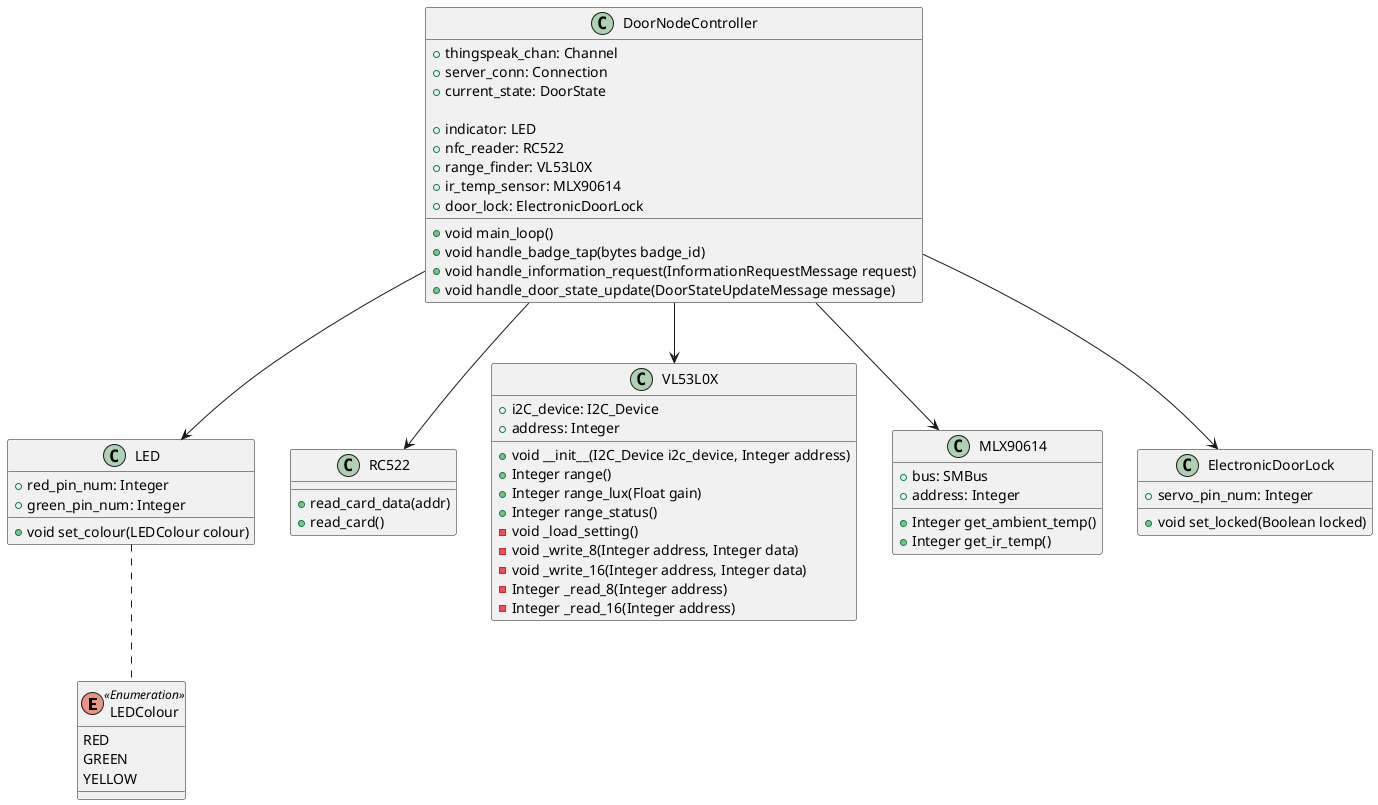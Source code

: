 @startuml

enum LEDColour <<Enumeration>> {
    RED
    GREEN
    YELLOW
}

class LED {
    +red_pin_num: Integer
    +green_pin_num: Integer

    +void set_colour(LEDColour colour)
}

class RC522 {
    +read_card_data(addr)
    +read_card()
}

class VL53L0X {
    +i2C_device: I2C_Device
    +address: Integer

    +void __init__(I2C_Device i2c_device, Integer address)
    +Integer range()
    +Integer range_lux(Float gain)
    +Integer range_status()
    -void _load_setting()
    -void _write_8(Integer address, Integer data)
    -void _write_16(Integer address, Integer data)
    -Integer _read_8(Integer address)
    -Integer _read_16(Integer address)
}

class MLX90614 {
    +bus: SMBus
    +address: Integer

    +Integer get_ambient_temp()
    +Integer get_ir_temp()
}

class ElectronicDoorLock {
    +servo_pin_num: Integer

    +void set_locked(Boolean locked)
}

class DoorNodeController {
    +thingspeak_chan: Channel
    +server_conn: Connection
    +current_state: DoorState

    +indicator: LED
    +nfc_reader: RC522
    +range_finder: VL53L0X
    +ir_temp_sensor: MLX90614
    +door_lock: ElectronicDoorLock

    +void main_loop()
    +void handle_badge_tap(bytes badge_id)
    +void handle_information_request(InformationRequestMessage request)
    +void handle_door_state_update(DoorStateUpdateMessage message)
}

DoorNodeController --> LED
DoorNodeController --> RC522
DoorNodeController --> VL53L0X
DoorNodeController --> MLX90614
DoorNodeController --> ElectronicDoorLock

LED .. LEDColour


@enduml

